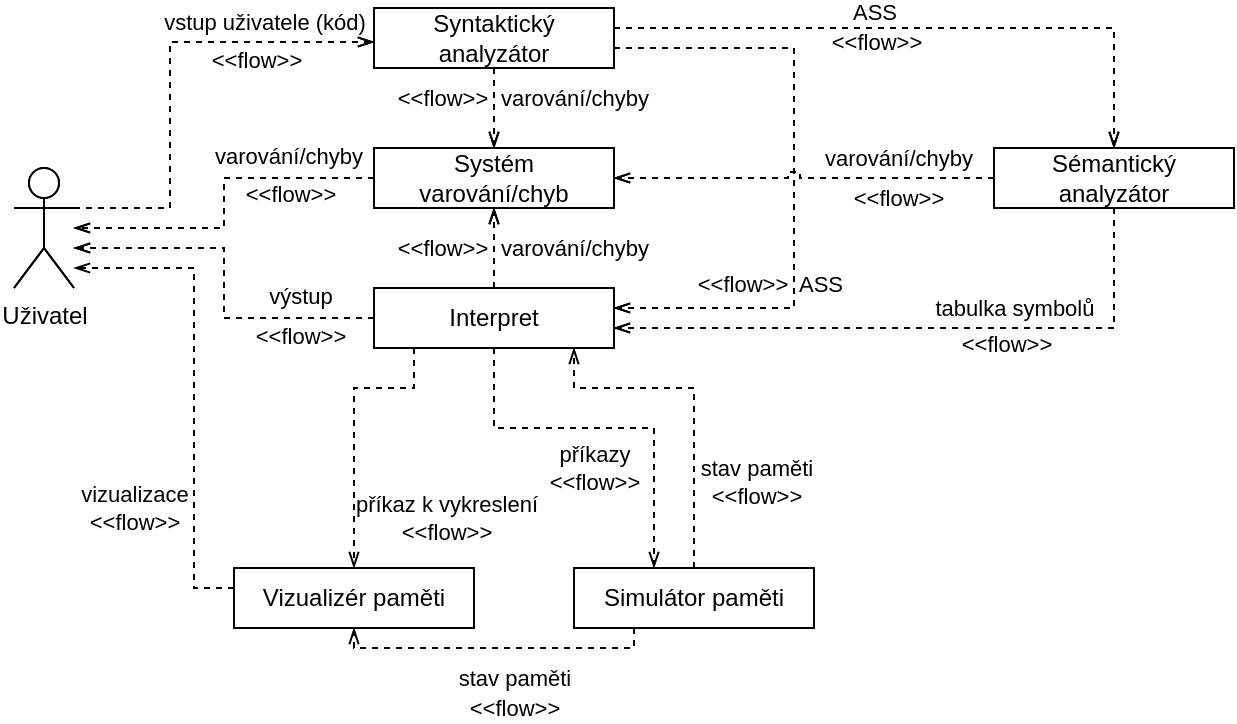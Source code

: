 <mxfile version="25.0.2">
  <diagram name="Page-1" id="Ca2u4wS6jKQbY_7b-MVg">
    <mxGraphModel dx="1077" dy="627" grid="1" gridSize="10" guides="1" tooltips="1" connect="1" arrows="1" fold="1" page="1" pageScale="1" pageWidth="850" pageHeight="1100" math="0" shadow="0">
      <root>
        <mxCell id="0" />
        <mxCell id="1" parent="0" />
        <mxCell id="V6S7gOIqM1QLusutP916-4" style="edgeStyle=orthogonalEdgeStyle;rounded=0;orthogonalLoop=1;jettySize=auto;html=1;dashed=1;endArrow=openThin;endFill=0;" parent="1" source="V6S7gOIqM1QLusutP916-1" target="V6S7gOIqM1QLusutP916-2" edge="1">
          <mxGeometry relative="1" as="geometry">
            <Array as="points">
              <mxPoint x="198" y="530" />
              <mxPoint x="198" y="447" />
            </Array>
          </mxGeometry>
        </mxCell>
        <mxCell id="V6S7gOIqM1QLusutP916-5" value="vstup uživatele (kód)" style="edgeLabel;html=1;align=center;verticalAlign=middle;resizable=0;points=[];" parent="V6S7gOIqM1QLusutP916-4" vertex="1" connectable="0">
          <mxGeometry x="0.452" y="2" relative="1" as="geometry">
            <mxPoint x="9" y="-8" as="offset" />
          </mxGeometry>
        </mxCell>
        <mxCell id="V6S7gOIqM1QLusutP916-6" value="&amp;lt;&amp;lt;flow&amp;gt;&amp;gt;" style="edgeLabel;html=1;align=center;verticalAlign=middle;resizable=0;points=[];" parent="V6S7gOIqM1QLusutP916-4" vertex="1" connectable="0">
          <mxGeometry x="0.491" y="3" relative="1" as="geometry">
            <mxPoint y="12" as="offset" />
          </mxGeometry>
        </mxCell>
        <mxCell id="V6S7gOIqM1QLusutP916-1" value="Uživatel" style="shape=umlActor;verticalLabelPosition=bottom;verticalAlign=top;html=1;outlineConnect=0;" parent="1" vertex="1">
          <mxGeometry x="120" y="510" width="30" height="60" as="geometry" />
        </mxCell>
        <mxCell id="V6S7gOIqM1QLusutP916-20" style="edgeStyle=orthogonalEdgeStyle;rounded=0;orthogonalLoop=1;jettySize=auto;html=1;dashed=1;endArrow=openThin;endFill=0;" parent="1" source="V6S7gOIqM1QLusutP916-2" target="V6S7gOIqM1QLusutP916-8" edge="1">
          <mxGeometry relative="1" as="geometry" />
        </mxCell>
        <mxCell id="V6S7gOIqM1QLusutP916-21" value="varování/chyby" style="edgeLabel;html=1;align=center;verticalAlign=middle;resizable=0;points=[];" parent="V6S7gOIqM1QLusutP916-20" vertex="1" connectable="0">
          <mxGeometry x="-0.25" y="3" relative="1" as="geometry">
            <mxPoint x="37" as="offset" />
          </mxGeometry>
        </mxCell>
        <mxCell id="V6S7gOIqM1QLusutP916-22" value="&amp;lt;&amp;lt;flow&amp;gt;&amp;gt;" style="edgeLabel;html=1;align=center;verticalAlign=middle;resizable=0;points=[];" parent="V6S7gOIqM1QLusutP916-20" vertex="1" connectable="0">
          <mxGeometry x="-0.09" relative="1" as="geometry">
            <mxPoint x="-26" y="-3" as="offset" />
          </mxGeometry>
        </mxCell>
        <mxCell id="V6S7gOIqM1QLusutP916-28" style="edgeStyle=orthogonalEdgeStyle;rounded=0;orthogonalLoop=1;jettySize=auto;html=1;dashed=1;endArrow=openThin;endFill=0;" parent="1" source="V6S7gOIqM1QLusutP916-2" target="V6S7gOIqM1QLusutP916-7" edge="1">
          <mxGeometry relative="1" as="geometry">
            <Array as="points">
              <mxPoint x="670" y="440" />
            </Array>
          </mxGeometry>
        </mxCell>
        <mxCell id="V6S7gOIqM1QLusutP916-30" value="AST" style="edgeLabel;html=1;align=center;verticalAlign=middle;resizable=0;points=[];" parent="V6S7gOIqM1QLusutP916-28" vertex="1" connectable="0">
          <mxGeometry x="-0.215" y="-4" relative="1" as="geometry">
            <mxPoint x="8" y="-12" as="offset" />
          </mxGeometry>
        </mxCell>
        <mxCell id="V6S7gOIqM1QLusutP916-31" value="&amp;lt;&amp;lt;flow&amp;gt;&amp;gt;" style="edgeLabel;html=1;align=center;verticalAlign=middle;resizable=0;points=[];" parent="V6S7gOIqM1QLusutP916-28" vertex="1" connectable="0">
          <mxGeometry x="-0.099" relative="1" as="geometry">
            <mxPoint x="-9" y="7" as="offset" />
          </mxGeometry>
        </mxCell>
        <mxCell id="V6S7gOIqM1QLusutP916-29" style="edgeStyle=orthogonalEdgeStyle;rounded=0;orthogonalLoop=1;jettySize=auto;html=1;dashed=1;endArrow=openThin;endFill=0;" parent="1" source="V6S7gOIqM1QLusutP916-2" target="V6S7gOIqM1QLusutP916-9" edge="1">
          <mxGeometry relative="1" as="geometry">
            <Array as="points">
              <mxPoint x="510" y="450" />
              <mxPoint x="510" y="580" />
            </Array>
          </mxGeometry>
        </mxCell>
        <mxCell id="V6S7gOIqM1QLusutP916-32" value="&amp;lt;&amp;lt;flow&amp;gt;&amp;gt;" style="edgeLabel;html=1;align=center;verticalAlign=middle;resizable=0;points=[];" parent="V6S7gOIqM1QLusutP916-29" vertex="1" connectable="0">
          <mxGeometry x="-0.219" relative="1" as="geometry">
            <mxPoint x="-26" y="87" as="offset" />
          </mxGeometry>
        </mxCell>
        <mxCell id="V6S7gOIqM1QLusutP916-33" value="ASS" style="edgeLabel;html=1;align=center;verticalAlign=middle;resizable=0;points=[];" parent="V6S7gOIqM1QLusutP916-29" vertex="1" connectable="0">
          <mxGeometry x="-0.047" relative="1" as="geometry">
            <mxPoint x="13" y="60" as="offset" />
          </mxGeometry>
        </mxCell>
        <mxCell id="V6S7gOIqM1QLusutP916-2" value="Syntactic parser" style="rounded=0;whiteSpace=wrap;html=1;" parent="1" vertex="1">
          <mxGeometry x="300" y="430" width="120" height="30" as="geometry" />
        </mxCell>
        <mxCell id="V6S7gOIqM1QLusutP916-34" style="edgeStyle=orthogonalEdgeStyle;rounded=0;orthogonalLoop=1;jettySize=auto;html=1;dashed=1;endArrow=openThin;endFill=0;jumpStyle=sharp;curved=0;" parent="1" source="V6S7gOIqM1QLusutP916-7" target="V6S7gOIqM1QLusutP916-8" edge="1">
          <mxGeometry relative="1" as="geometry" />
        </mxCell>
        <mxCell id="V6S7gOIqM1QLusutP916-37" style="edgeStyle=orthogonalEdgeStyle;rounded=0;orthogonalLoop=1;jettySize=auto;html=1;dashed=1;endArrow=openThin;endFill=0;" parent="1" source="V6S7gOIqM1QLusutP916-7" target="V6S7gOIqM1QLusutP916-9" edge="1">
          <mxGeometry relative="1" as="geometry">
            <Array as="points">
              <mxPoint x="670" y="590" />
            </Array>
          </mxGeometry>
        </mxCell>
        <mxCell id="V6S7gOIqM1QLusutP916-38" value="tabulka symbolů" style="edgeLabel;html=1;align=center;verticalAlign=middle;resizable=0;points=[];" parent="V6S7gOIqM1QLusutP916-37" vertex="1" connectable="0">
          <mxGeometry x="-0.419" y="-4" relative="1" as="geometry">
            <mxPoint x="-20" y="-6" as="offset" />
          </mxGeometry>
        </mxCell>
        <mxCell id="V6S7gOIqM1QLusutP916-39" value="&amp;lt;&amp;lt;flow&amp;gt;&amp;gt;" style="edgeLabel;html=1;align=center;verticalAlign=middle;resizable=0;points=[];" parent="V6S7gOIqM1QLusutP916-37" vertex="1" connectable="0">
          <mxGeometry x="-0.265" relative="1" as="geometry">
            <mxPoint y="8" as="offset" />
          </mxGeometry>
        </mxCell>
        <mxCell id="V6S7gOIqM1QLusutP916-7" value="Semantic analyzer" style="rounded=0;whiteSpace=wrap;html=1;" parent="1" vertex="1">
          <mxGeometry x="610" y="500" width="120" height="30" as="geometry" />
        </mxCell>
        <mxCell id="V6S7gOIqM1QLusutP916-14" style="edgeStyle=orthogonalEdgeStyle;rounded=0;orthogonalLoop=1;jettySize=auto;html=1;dashed=1;endArrow=openThin;endFill=0;" parent="1" source="V6S7gOIqM1QLusutP916-8" target="V6S7gOIqM1QLusutP916-1" edge="1">
          <mxGeometry relative="1" as="geometry" />
        </mxCell>
        <mxCell id="V6S7gOIqM1QLusutP916-18" value="varování/chyby" style="edgeLabel;html=1;align=center;verticalAlign=middle;resizable=0;points=[];" parent="V6S7gOIqM1QLusutP916-14" vertex="1" connectable="0">
          <mxGeometry x="-0.514" y="-2" relative="1" as="geometry">
            <mxPoint x="-1" y="-9" as="offset" />
          </mxGeometry>
        </mxCell>
        <mxCell id="V6S7gOIqM1QLusutP916-19" value="&amp;lt;&amp;lt;flow&amp;gt;&amp;gt;" style="edgeLabel;html=1;align=center;verticalAlign=middle;resizable=0;points=[];" parent="V6S7gOIqM1QLusutP916-14" vertex="1" connectable="0">
          <mxGeometry x="-0.59" y="-1" relative="1" as="geometry">
            <mxPoint x="-6" y="9" as="offset" />
          </mxGeometry>
        </mxCell>
        <mxCell id="V6S7gOIqM1QLusutP916-8" value="Warning/error sytem" style="rounded=0;whiteSpace=wrap;html=1;" parent="1" vertex="1">
          <mxGeometry x="300" y="500" width="120" height="30" as="geometry" />
        </mxCell>
        <mxCell id="V6S7gOIqM1QLusutP916-11" style="edgeStyle=orthogonalEdgeStyle;rounded=0;orthogonalLoop=1;jettySize=auto;html=1;dashed=1;endArrow=openThin;endFill=0;" parent="1" source="V6S7gOIqM1QLusutP916-9" target="V6S7gOIqM1QLusutP916-1" edge="1">
          <mxGeometry relative="1" as="geometry">
            <Array as="points">
              <mxPoint x="225" y="585" />
              <mxPoint x="225" y="550" />
            </Array>
          </mxGeometry>
        </mxCell>
        <mxCell id="V6S7gOIqM1QLusutP916-12" value="výstup" style="edgeLabel;html=1;align=center;verticalAlign=middle;resizable=0;points=[];" parent="V6S7gOIqM1QLusutP916-11" vertex="1" connectable="0">
          <mxGeometry x="-0.459" y="1" relative="1" as="geometry">
            <mxPoint x="13" y="-12" as="offset" />
          </mxGeometry>
        </mxCell>
        <mxCell id="V6S7gOIqM1QLusutP916-13" value="&amp;lt;&amp;lt;flow&amp;gt;&amp;gt;" style="edgeLabel;html=1;align=center;verticalAlign=middle;resizable=0;points=[];" parent="V6S7gOIqM1QLusutP916-11" vertex="1" connectable="0">
          <mxGeometry x="-0.6" y="-1" relative="1" as="geometry">
            <mxPoint y="10" as="offset" />
          </mxGeometry>
        </mxCell>
        <mxCell id="V6S7gOIqM1QLusutP916-23" style="edgeStyle=orthogonalEdgeStyle;rounded=0;orthogonalLoop=1;jettySize=auto;html=1;dashed=1;endArrow=openThin;endFill=0;" parent="1" source="V6S7gOIqM1QLusutP916-9" target="V6S7gOIqM1QLusutP916-8" edge="1">
          <mxGeometry relative="1" as="geometry" />
        </mxCell>
        <mxCell id="V6S7gOIqM1QLusutP916-9" value="Interpreter" style="rounded=0;whiteSpace=wrap;html=1;" parent="1" vertex="1">
          <mxGeometry x="300" y="570" width="120" height="30" as="geometry" />
        </mxCell>
        <mxCell id="V6S7gOIqM1QLusutP916-24" value="varování/chyby" style="edgeLabel;html=1;align=center;verticalAlign=middle;resizable=0;points=[];" parent="1" vertex="1" connectable="0">
          <mxGeometry x="400" y="550.002" as="geometry" />
        </mxCell>
        <mxCell id="V6S7gOIqM1QLusutP916-25" value="&amp;lt;&amp;lt;flow&amp;gt;&amp;gt;" style="edgeLabel;html=1;align=center;verticalAlign=middle;resizable=0;points=[];" parent="1" vertex="1" connectable="0">
          <mxGeometry x="334" y="549.335" as="geometry" />
        </mxCell>
        <mxCell id="V6S7gOIqM1QLusutP916-35" value="varování/chyby" style="edgeLabel;html=1;align=center;verticalAlign=middle;resizable=0;points=[];" parent="1" vertex="1" connectable="0">
          <mxGeometry x="561.67" y="505" as="geometry" />
        </mxCell>
        <mxCell id="V6S7gOIqM1QLusutP916-36" value="&amp;lt;&amp;lt;flow&amp;gt;&amp;gt;" style="edgeLabel;html=1;align=center;verticalAlign=middle;resizable=0;points=[];" parent="1" vertex="1" connectable="0">
          <mxGeometry x="561.667" y="524.5" as="geometry" />
        </mxCell>
        <mxCell id="V6S7gOIqM1QLusutP916-44" style="edgeStyle=orthogonalEdgeStyle;rounded=0;orthogonalLoop=1;jettySize=auto;html=1;dashed=1;endArrow=openThin;endFill=0;" parent="1" source="V6S7gOIqM1QLusutP916-47" target="V6S7gOIqM1QLusutP916-57" edge="1">
          <mxGeometry relative="1" as="geometry">
            <Array as="points">
              <mxPoint x="198" y="530" />
              <mxPoint x="198" y="447" />
            </Array>
          </mxGeometry>
        </mxCell>
        <mxCell id="V6S7gOIqM1QLusutP916-46" value="&amp;lt;&amp;lt;flow&amp;gt;&amp;gt;" style="edgeLabel;html=1;align=center;verticalAlign=middle;resizable=0;points=[];" parent="V6S7gOIqM1QLusutP916-44" vertex="1" connectable="0">
          <mxGeometry x="0.491" y="3" relative="1" as="geometry">
            <mxPoint y="12" as="offset" />
          </mxGeometry>
        </mxCell>
        <mxCell id="V6S7gOIqM1QLusutP916-47" value="" style="shape=umlActor;verticalLabelPosition=bottom;verticalAlign=top;html=1;outlineConnect=0;" parent="1" vertex="1">
          <mxGeometry x="120" y="510" width="30" height="60" as="geometry" />
        </mxCell>
        <mxCell id="V6S7gOIqM1QLusutP916-48" style="edgeStyle=orthogonalEdgeStyle;rounded=0;orthogonalLoop=1;jettySize=auto;html=1;dashed=1;endArrow=openThin;endFill=0;" parent="1" source="V6S7gOIqM1QLusutP916-57" target="V6S7gOIqM1QLusutP916-66" edge="1">
          <mxGeometry relative="1" as="geometry" />
        </mxCell>
        <mxCell id="V6S7gOIqM1QLusutP916-50" value="&amp;lt;&amp;lt;flow&amp;gt;&amp;gt;" style="edgeLabel;html=1;align=center;verticalAlign=middle;resizable=0;points=[];" parent="V6S7gOIqM1QLusutP916-48" vertex="1" connectable="0">
          <mxGeometry x="-0.09" relative="1" as="geometry">
            <mxPoint x="-26" y="-3" as="offset" />
          </mxGeometry>
        </mxCell>
        <mxCell id="V6S7gOIqM1QLusutP916-51" style="edgeStyle=orthogonalEdgeStyle;rounded=0;orthogonalLoop=1;jettySize=auto;html=1;dashed=1;endArrow=openThin;endFill=0;" parent="1" source="V6S7gOIqM1QLusutP916-57" target="V6S7gOIqM1QLusutP916-62" edge="1">
          <mxGeometry relative="1" as="geometry">
            <Array as="points">
              <mxPoint x="670" y="440" />
            </Array>
          </mxGeometry>
        </mxCell>
        <mxCell id="V6S7gOIqM1QLusutP916-52" value="ASS" style="edgeLabel;html=1;align=center;verticalAlign=middle;resizable=0;points=[];" parent="V6S7gOIqM1QLusutP916-51" vertex="1" connectable="0">
          <mxGeometry x="-0.215" y="-4" relative="1" as="geometry">
            <mxPoint x="8" y="-12" as="offset" />
          </mxGeometry>
        </mxCell>
        <mxCell id="V6S7gOIqM1QLusutP916-53" value="&amp;lt;&amp;lt;flow&amp;gt;&amp;gt;" style="edgeLabel;html=1;align=center;verticalAlign=middle;resizable=0;points=[];" parent="V6S7gOIqM1QLusutP916-51" vertex="1" connectable="0">
          <mxGeometry x="-0.099" relative="1" as="geometry">
            <mxPoint x="-9" y="7" as="offset" />
          </mxGeometry>
        </mxCell>
        <mxCell id="V6S7gOIqM1QLusutP916-54" style="edgeStyle=orthogonalEdgeStyle;rounded=0;orthogonalLoop=1;jettySize=auto;html=1;dashed=1;endArrow=openThin;endFill=0;" parent="1" source="V6S7gOIqM1QLusutP916-57" target="V6S7gOIqM1QLusutP916-74" edge="1">
          <mxGeometry relative="1" as="geometry">
            <Array as="points">
              <mxPoint x="510" y="450" />
              <mxPoint x="510" y="580" />
            </Array>
          </mxGeometry>
        </mxCell>
        <mxCell id="V6S7gOIqM1QLusutP916-55" value="&amp;lt;&amp;lt;flow&amp;gt;&amp;gt;" style="edgeLabel;html=1;align=center;verticalAlign=middle;resizable=0;points=[];" parent="V6S7gOIqM1QLusutP916-54" vertex="1" connectable="0">
          <mxGeometry x="-0.219" relative="1" as="geometry">
            <mxPoint x="-26" y="87" as="offset" />
          </mxGeometry>
        </mxCell>
        <mxCell id="V6S7gOIqM1QLusutP916-57" value="Syntaktický analyzátor" style="rounded=0;whiteSpace=wrap;html=1;" parent="1" vertex="1">
          <mxGeometry x="300" y="430" width="120" height="30" as="geometry" />
        </mxCell>
        <mxCell id="V6S7gOIqM1QLusutP916-58" style="edgeStyle=orthogonalEdgeStyle;rounded=0;orthogonalLoop=1;jettySize=auto;html=1;dashed=1;endArrow=openThin;endFill=0;jumpStyle=sharp;curved=0;" parent="1" source="V6S7gOIqM1QLusutP916-62" target="V6S7gOIqM1QLusutP916-66" edge="1">
          <mxGeometry relative="1" as="geometry" />
        </mxCell>
        <mxCell id="V6S7gOIqM1QLusutP916-59" style="edgeStyle=orthogonalEdgeStyle;rounded=0;orthogonalLoop=1;jettySize=auto;html=1;dashed=1;endArrow=openThin;endFill=0;" parent="1" source="V6S7gOIqM1QLusutP916-62" target="V6S7gOIqM1QLusutP916-74" edge="1">
          <mxGeometry relative="1" as="geometry">
            <Array as="points">
              <mxPoint x="670" y="590" />
            </Array>
          </mxGeometry>
        </mxCell>
        <mxCell id="V6S7gOIqM1QLusutP916-61" value="&amp;lt;&amp;lt;flow&amp;gt;&amp;gt;" style="edgeLabel;html=1;align=center;verticalAlign=middle;resizable=0;points=[];" parent="V6S7gOIqM1QLusutP916-59" vertex="1" connectable="0">
          <mxGeometry x="-0.265" relative="1" as="geometry">
            <mxPoint y="8" as="offset" />
          </mxGeometry>
        </mxCell>
        <mxCell id="V6S7gOIqM1QLusutP916-62" value="Sémantický analyzátor" style="rounded=0;whiteSpace=wrap;html=1;" parent="1" vertex="1">
          <mxGeometry x="610" y="500" width="120" height="30" as="geometry" />
        </mxCell>
        <mxCell id="V6S7gOIqM1QLusutP916-63" style="edgeStyle=orthogonalEdgeStyle;rounded=0;orthogonalLoop=1;jettySize=auto;html=1;dashed=1;endArrow=openThin;endFill=0;" parent="1" source="V6S7gOIqM1QLusutP916-66" target="V6S7gOIqM1QLusutP916-47" edge="1">
          <mxGeometry relative="1" as="geometry" />
        </mxCell>
        <mxCell id="V6S7gOIqM1QLusutP916-65" value="&amp;lt;&amp;lt;flow&amp;gt;&amp;gt;" style="edgeLabel;html=1;align=center;verticalAlign=middle;resizable=0;points=[];" parent="V6S7gOIqM1QLusutP916-63" vertex="1" connectable="0">
          <mxGeometry x="-0.59" y="-1" relative="1" as="geometry">
            <mxPoint x="-6" y="9" as="offset" />
          </mxGeometry>
        </mxCell>
        <mxCell id="V6S7gOIqM1QLusutP916-66" value="Systém varování/chyb" style="rounded=0;whiteSpace=wrap;html=1;" parent="1" vertex="1">
          <mxGeometry x="300" y="500" width="120" height="30" as="geometry" />
        </mxCell>
        <mxCell id="V6S7gOIqM1QLusutP916-67" style="edgeStyle=orthogonalEdgeStyle;rounded=0;orthogonalLoop=1;jettySize=auto;html=1;dashed=1;endArrow=openThin;endFill=0;" parent="1" source="V6S7gOIqM1QLusutP916-74" target="V6S7gOIqM1QLusutP916-47" edge="1">
          <mxGeometry relative="1" as="geometry">
            <Array as="points">
              <mxPoint x="225" y="585" />
              <mxPoint x="225" y="550" />
            </Array>
          </mxGeometry>
        </mxCell>
        <mxCell id="V6S7gOIqM1QLusutP916-69" value="&amp;lt;&amp;lt;flow&amp;gt;&amp;gt;" style="edgeLabel;html=1;align=center;verticalAlign=middle;resizable=0;points=[];" parent="V6S7gOIqM1QLusutP916-67" vertex="1" connectable="0">
          <mxGeometry x="-0.6" y="-1" relative="1" as="geometry">
            <mxPoint y="10" as="offset" />
          </mxGeometry>
        </mxCell>
        <mxCell id="V6S7gOIqM1QLusutP916-70" style="edgeStyle=orthogonalEdgeStyle;rounded=0;orthogonalLoop=1;jettySize=auto;html=1;dashed=1;endArrow=openThin;endFill=0;" parent="1" source="V6S7gOIqM1QLusutP916-74" target="V6S7gOIqM1QLusutP916-66" edge="1">
          <mxGeometry relative="1" as="geometry" />
        </mxCell>
        <mxCell id="V6S7gOIqM1QLusutP916-71" style="edgeStyle=orthogonalEdgeStyle;rounded=0;orthogonalLoop=1;jettySize=auto;html=1;dashed=1;endArrow=openThin;endFill=0;" parent="1" source="V6S7gOIqM1QLusutP916-74" target="V6S7gOIqM1QLusutP916-81" edge="1">
          <mxGeometry relative="1" as="geometry">
            <Array as="points">
              <mxPoint x="360" y="640" />
              <mxPoint x="440" y="640" />
            </Array>
          </mxGeometry>
        </mxCell>
        <mxCell id="p-cn7wgGj9-hJhIW3ZA1-3" value="příkazy&lt;br&gt;&amp;lt;&amp;lt;flow&amp;gt;&amp;gt;" style="edgeLabel;html=1;align=center;verticalAlign=middle;resizable=0;points=[];" vertex="1" connectable="0" parent="V6S7gOIqM1QLusutP916-71">
          <mxGeometry x="0.355" y="2" relative="1" as="geometry">
            <mxPoint x="-32" y="11" as="offset" />
          </mxGeometry>
        </mxCell>
        <mxCell id="p-cn7wgGj9-hJhIW3ZA1-4" style="edgeStyle=orthogonalEdgeStyle;rounded=0;orthogonalLoop=1;jettySize=auto;html=1;dashed=1;endArrow=openThin;endFill=0;" edge="1" parent="1" source="V6S7gOIqM1QLusutP916-74" target="NrylrlNhujiaCijb1z-I-4">
          <mxGeometry relative="1" as="geometry">
            <Array as="points">
              <mxPoint x="320" y="620" />
              <mxPoint x="290" y="620" />
            </Array>
          </mxGeometry>
        </mxCell>
        <mxCell id="p-cn7wgGj9-hJhIW3ZA1-8" value="příkaz k vykreslení&lt;div&gt;&amp;lt;&amp;lt;flow&amp;gt;&amp;gt;&lt;/div&gt;" style="edgeLabel;html=1;align=center;verticalAlign=middle;resizable=0;points=[];" vertex="1" connectable="0" parent="p-cn7wgGj9-hJhIW3ZA1-4">
          <mxGeometry x="0.055" relative="1" as="geometry">
            <mxPoint x="46" y="41" as="offset" />
          </mxGeometry>
        </mxCell>
        <mxCell id="V6S7gOIqM1QLusutP916-74" value="Interpret" style="rounded=0;whiteSpace=wrap;html=1;" parent="1" vertex="1">
          <mxGeometry x="300" y="570" width="120" height="30" as="geometry" />
        </mxCell>
        <mxCell id="NrylrlNhujiaCijb1z-I-5" style="edgeStyle=orthogonalEdgeStyle;rounded=0;orthogonalLoop=1;jettySize=auto;html=1;dashed=1;endArrow=openThin;endFill=0;" parent="1" target="NrylrlNhujiaCijb1z-I-4" edge="1">
          <mxGeometry relative="1" as="geometry">
            <Array as="points">
              <mxPoint x="430" y="750" />
              <mxPoint x="290" y="750" />
            </Array>
            <mxPoint x="430.029" y="740" as="sourcePoint" />
          </mxGeometry>
        </mxCell>
        <mxCell id="p-cn7wgGj9-hJhIW3ZA1-5" style="edgeStyle=orthogonalEdgeStyle;rounded=0;orthogonalLoop=1;jettySize=auto;html=1;dashed=1;endArrow=openThin;endFill=0;" edge="1" parent="1" source="V6S7gOIqM1QLusutP916-81" target="V6S7gOIqM1QLusutP916-74">
          <mxGeometry relative="1" as="geometry">
            <Array as="points">
              <mxPoint x="460" y="620" />
              <mxPoint x="400" y="620" />
            </Array>
          </mxGeometry>
        </mxCell>
        <mxCell id="p-cn7wgGj9-hJhIW3ZA1-7" value="stav paměti&lt;br&gt;&amp;lt;&amp;lt;flow&amp;gt;&amp;gt;" style="edgeLabel;html=1;align=center;verticalAlign=middle;resizable=0;points=[];" vertex="1" connectable="0" parent="p-cn7wgGj9-hJhIW3ZA1-5">
          <mxGeometry x="-0.368" relative="1" as="geometry">
            <mxPoint x="31" y="10" as="offset" />
          </mxGeometry>
        </mxCell>
        <mxCell id="V6S7gOIqM1QLusutP916-81" value="Simulátor paměti" style="rounded=0;whiteSpace=wrap;html=1;" parent="1" vertex="1">
          <mxGeometry x="400" y="710" width="120" height="30" as="geometry" />
        </mxCell>
        <mxCell id="V6S7gOIqM1QLusutP916-83" value="&amp;lt;&amp;lt;flow&amp;gt;&amp;gt;" style="edgeLabel;html=1;align=center;verticalAlign=middle;resizable=0;points=[];" parent="1" vertex="1" connectable="0">
          <mxGeometry x="334" y="549.335" as="geometry" />
        </mxCell>
        <mxCell id="V6S7gOIqM1QLusutP916-85" value="&amp;lt;&amp;lt;flow&amp;gt;&amp;gt;" style="edgeLabel;html=1;align=center;verticalAlign=middle;resizable=0;points=[];" parent="1" vertex="1" connectable="0">
          <mxGeometry x="561.667" y="524.5" as="geometry" />
        </mxCell>
        <mxCell id="NrylrlNhujiaCijb1z-I-9" style="edgeStyle=orthogonalEdgeStyle;rounded=0;orthogonalLoop=1;jettySize=auto;html=1;dashed=1;endArrow=openThin;endFill=0;" parent="1" source="NrylrlNhujiaCijb1z-I-4" target="V6S7gOIqM1QLusutP916-47" edge="1">
          <mxGeometry relative="1" as="geometry">
            <Array as="points">
              <mxPoint x="210" y="720" />
              <mxPoint x="210" y="560" />
            </Array>
          </mxGeometry>
        </mxCell>
        <mxCell id="p-cn7wgGj9-hJhIW3ZA1-9" value="vizualizace&lt;br&gt;&amp;lt;&amp;lt;flow&amp;gt;&amp;gt;" style="edgeLabel;html=1;align=center;verticalAlign=middle;resizable=0;points=[];" vertex="1" connectable="0" parent="NrylrlNhujiaCijb1z-I-9">
          <mxGeometry x="-0.138" relative="1" as="geometry">
            <mxPoint x="-30" y="43" as="offset" />
          </mxGeometry>
        </mxCell>
        <mxCell id="NrylrlNhujiaCijb1z-I-7" value="stav paměti" style="edgeLabel;html=1;align=center;verticalAlign=middle;resizable=0;points=[];fontStyle=0" parent="1" vertex="1" connectable="0">
          <mxGeometry x="370" y="764.997" as="geometry" />
        </mxCell>
        <mxCell id="NrylrlNhujiaCijb1z-I-8" value="&amp;lt;&amp;lt;flow&amp;gt;&amp;gt;" style="edgeLabel;html=1;align=center;verticalAlign=middle;resizable=0;points=[];fontStyle=0" parent="1" vertex="1" connectable="0">
          <mxGeometry x="370" y="780" as="geometry" />
        </mxCell>
        <mxCell id="NrylrlNhujiaCijb1z-I-4" value="Vizualizér paměti" style="rounded=0;whiteSpace=wrap;html=1;" parent="1" vertex="1">
          <mxGeometry x="230" y="710" width="120" height="30" as="geometry" />
        </mxCell>
      </root>
    </mxGraphModel>
  </diagram>
</mxfile>
